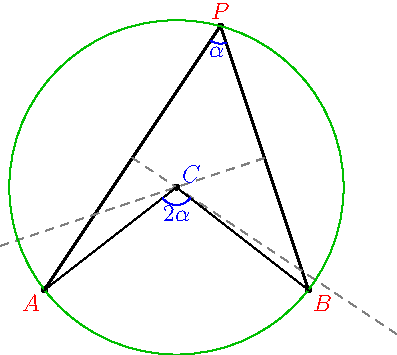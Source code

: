import geometry;
size(7cm,0);
settings.tex="pdflatex";
import math;


// Define triangle points
pair A = (0,0);
pair B = (3,0);
pair P = (2,3);

// Draw points and labels
dot(A); label("$A$", A, SW, red);
dot(B); label("$B$", B, SE, red);
dot(P); label("$P$", P, N, red);

// Draw triangle sides
draw(A--P, black+1bp);
draw(B--P, black+1bp);

// -------- Perpendicular bisectors --------
// Midpoints of sides
pair M1 = (A + P)/2; // midpoint of AP
pair M2 = (B + P)/2; // midpoint of BP

// Directions perpendicular to the sides
pair dir1 = rotate(90)*(A - P); // perpendicular to AP
pair dir2 = rotate(90)*(P - B); // perpendicular to BP

// Intersection = circumcenter C
pair C = extension(M1, M1 + dir1, M2, M2 + dir2);

// Draw circumcenter
dot(C); label("$C$", C, NE, blue);

// draw perpendicular bisectors for visualization
draw(M1--(M1 + dir1), dashed + gray);
draw(M2--(M2 + dir2), dashed + gray);

// Draw circumcircle
real r = abs(C - A);
draw(circle(C, r), heavygreen);

draw(A--C--B);
// -------- Angle bisector angle
real arcRadius = 0.2;
draw(arc(P, arcRadius, 180+degrees(P-A), 180+degrees(P-B)), blue);
label("$\alpha$", P + 0.3*dir(180+(degrees(P-A)+degrees(P-B))/2), blue);

draw(arc(C, arcRadius, 180+degrees(C-A), 180+degrees(C-B)), blue);
label("$2\alpha$", C + 0.3*dir(180+(degrees(C-A)+degrees(C-B))/2), blue);
